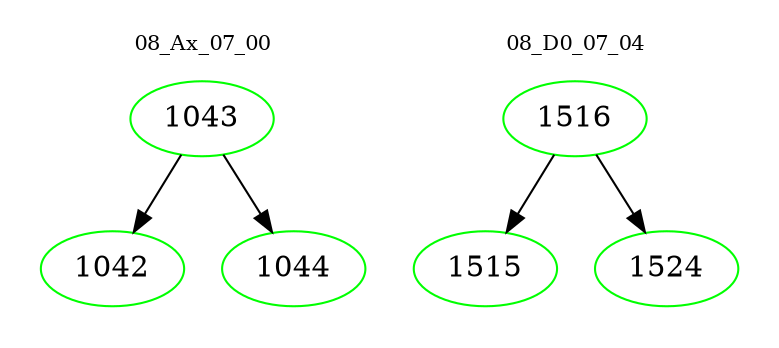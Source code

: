 digraph{
subgraph cluster_0 {
color = white
label = "08_Ax_07_00";
fontsize=10;
T0_1043 [label="1043", color="green"]
T0_1043 -> T0_1042 [color="black"]
T0_1042 [label="1042", color="green"]
T0_1043 -> T0_1044 [color="black"]
T0_1044 [label="1044", color="green"]
}
subgraph cluster_1 {
color = white
label = "08_D0_07_04";
fontsize=10;
T1_1516 [label="1516", color="green"]
T1_1516 -> T1_1515 [color="black"]
T1_1515 [label="1515", color="green"]
T1_1516 -> T1_1524 [color="black"]
T1_1524 [label="1524", color="green"]
}
}
